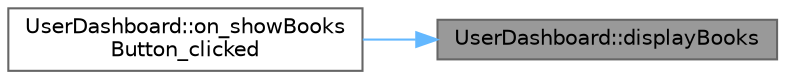digraph "UserDashboard::displayBooks"
{
 // INTERACTIVE_SVG=YES
 // LATEX_PDF_SIZE
  bgcolor="transparent";
  edge [fontname=Helvetica,fontsize=10,labelfontname=Helvetica,labelfontsize=10];
  node [fontname=Helvetica,fontsize=10,shape=box,height=0.2,width=0.4];
  rankdir="RL";
  Node1 [id="Node000001",label="UserDashboard::displayBooks",height=0.2,width=0.4,color="gray40", fillcolor="grey60", style="filled", fontcolor="black",tooltip="Displays all books in the library."];
  Node1 -> Node2 [id="edge1_Node000001_Node000002",dir="back",color="steelblue1",style="solid",tooltip=" "];
  Node2 [id="Node000002",label="UserDashboard::on_showBooks\lButton_clicked",height=0.2,width=0.4,color="grey40", fillcolor="white", style="filled",URL="$class_user_dashboard.html#a48c41da34e6e1a2d582407568548fde8",tooltip="Toggles the visibility of the book list."];
}
